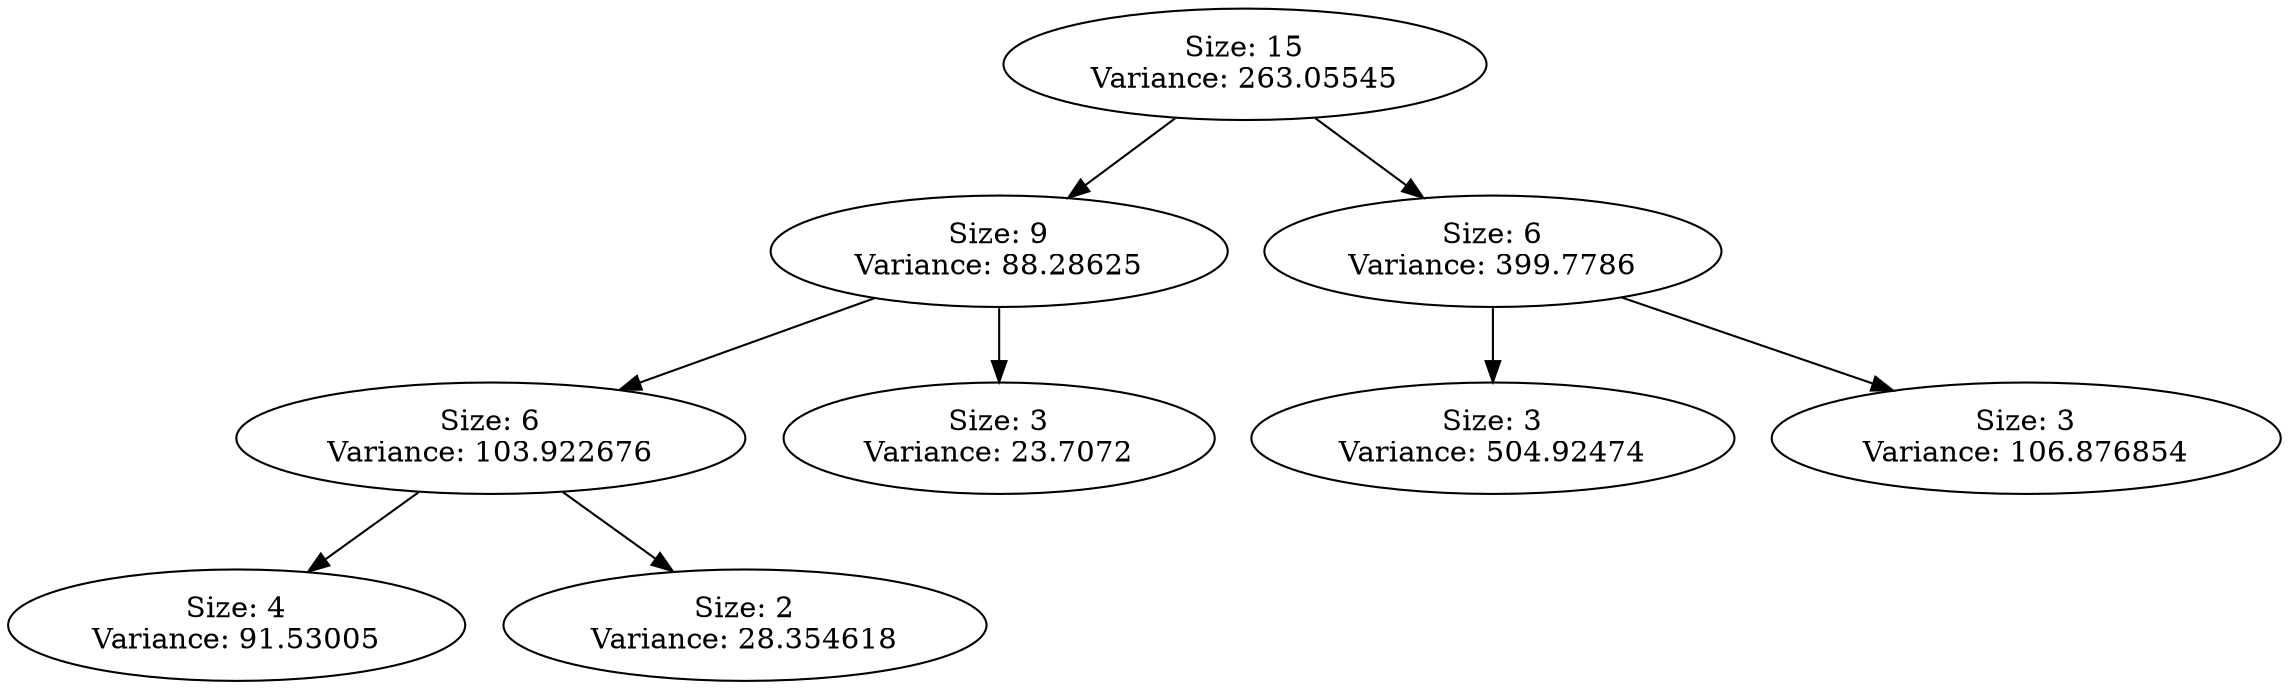 DIGRAPH G {
"Size: 15\nVariance: 263.05545" -> "Size: 9\nVariance: 88.28625" L=0;
"Size: 15\nVariance: 263.05545" -> "Size: 6\nVariance: 399.7786" L=0;
"Size: 9\nVariance: 88.28625" -> "Size: 6\nVariance: 103.922676" L=1;
"Size: 9\nVariance: 88.28625" -> "Size: 3\nVariance: 23.7072" L=1;
"Size: 6\nVariance: 103.922676" -> "Size: 4\nVariance: 91.53005" L=2;
"Size: 6\nVariance: 103.922676" -> "Size: 2\nVariance: 28.354618" L=2;
"Size: 6\nVariance: 399.7786" -> "Size: 3\nVariance: 504.92474" L=1;
"Size: 6\nVariance: 399.7786" -> "Size: 3\nVariance: 106.876854" L=1;
}
